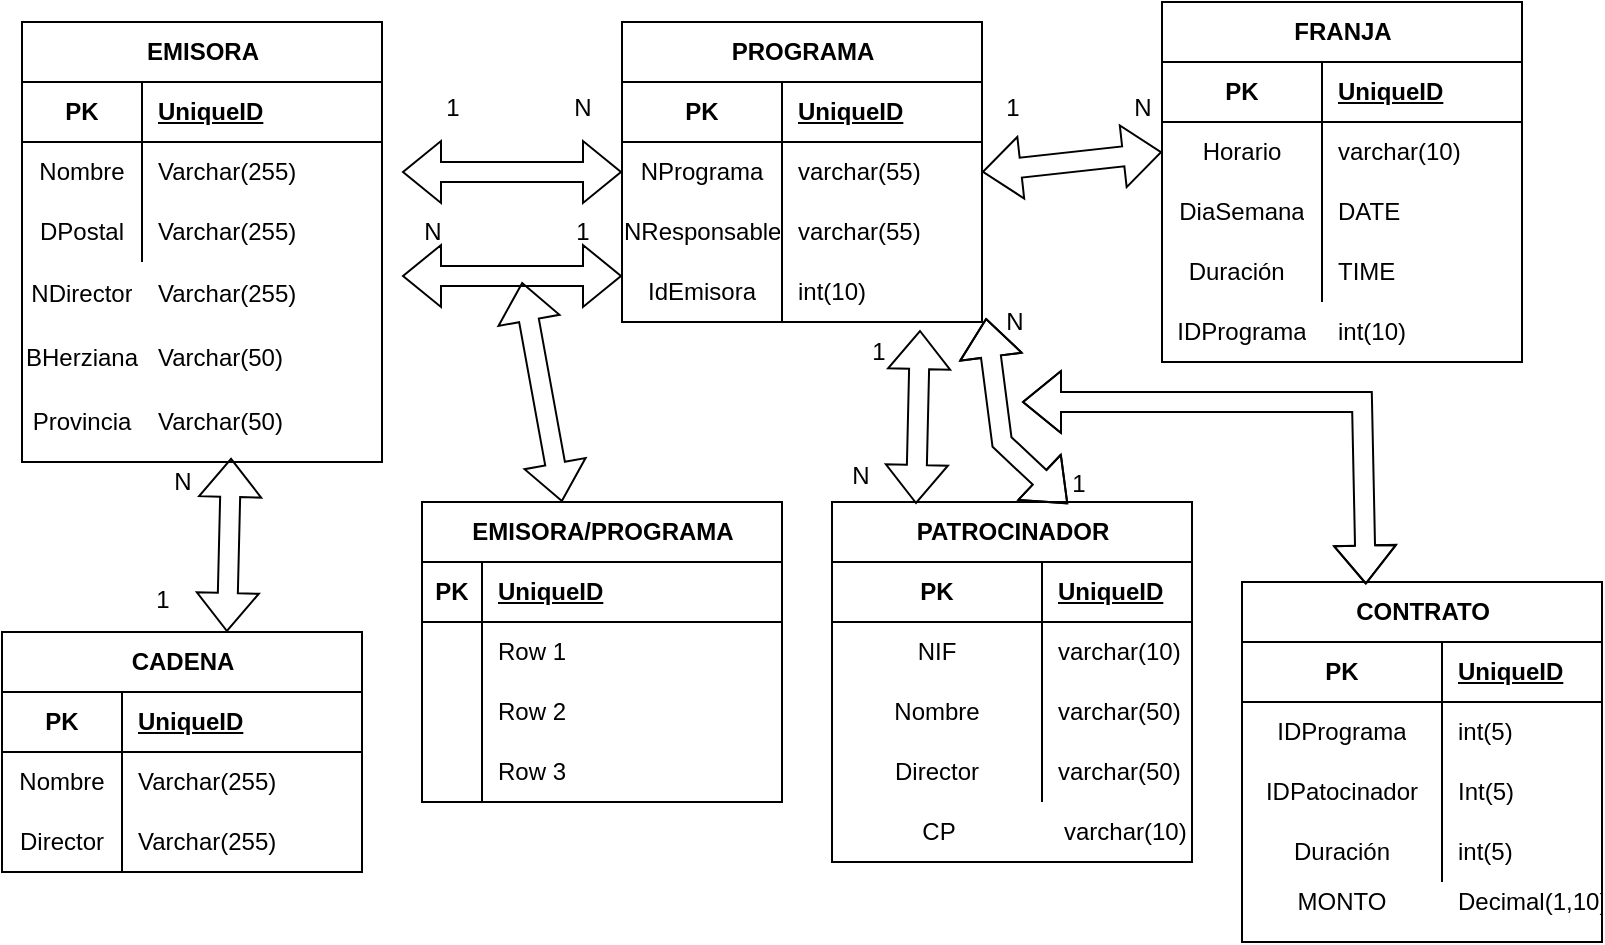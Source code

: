 <mxfile version="22.1.18" type="github">
  <diagram id="prtHgNgQTEPvFCAcTncT" name="Page-1">
    <mxGraphModel dx="1195" dy="615" grid="1" gridSize="10" guides="1" tooltips="1" connect="1" arrows="1" fold="1" page="1" pageScale="1" pageWidth="827" pageHeight="1169" math="0" shadow="0">
      <root>
        <mxCell id="0" />
        <mxCell id="1" parent="0" />
        <mxCell id="iVU7puGsLcedEW7Wg0Vy-28" value="PROGRAMA" style="shape=table;startSize=30;container=1;collapsible=1;childLayout=tableLayout;fixedRows=1;rowLines=0;fontStyle=1;align=center;resizeLast=1;html=1;" vertex="1" parent="1">
          <mxGeometry x="310" y="20" width="180" height="150" as="geometry" />
        </mxCell>
        <mxCell id="iVU7puGsLcedEW7Wg0Vy-29" value="" style="shape=tableRow;horizontal=0;startSize=0;swimlaneHead=0;swimlaneBody=0;fillColor=none;collapsible=0;dropTarget=0;points=[[0,0.5],[1,0.5]];portConstraint=eastwest;top=0;left=0;right=0;bottom=1;" vertex="1" parent="iVU7puGsLcedEW7Wg0Vy-28">
          <mxGeometry y="30" width="180" height="30" as="geometry" />
        </mxCell>
        <mxCell id="iVU7puGsLcedEW7Wg0Vy-30" value="PK" style="shape=partialRectangle;connectable=0;fillColor=none;top=0;left=0;bottom=0;right=0;fontStyle=1;overflow=hidden;whiteSpace=wrap;html=1;" vertex="1" parent="iVU7puGsLcedEW7Wg0Vy-29">
          <mxGeometry width="80" height="30" as="geometry">
            <mxRectangle width="80" height="30" as="alternateBounds" />
          </mxGeometry>
        </mxCell>
        <mxCell id="iVU7puGsLcedEW7Wg0Vy-31" value="UniqueID" style="shape=partialRectangle;connectable=0;fillColor=none;top=0;left=0;bottom=0;right=0;align=left;spacingLeft=6;fontStyle=5;overflow=hidden;whiteSpace=wrap;html=1;" vertex="1" parent="iVU7puGsLcedEW7Wg0Vy-29">
          <mxGeometry x="80" width="100" height="30" as="geometry">
            <mxRectangle width="100" height="30" as="alternateBounds" />
          </mxGeometry>
        </mxCell>
        <mxCell id="iVU7puGsLcedEW7Wg0Vy-32" value="" style="shape=tableRow;horizontal=0;startSize=0;swimlaneHead=0;swimlaneBody=0;fillColor=none;collapsible=0;dropTarget=0;points=[[0,0.5],[1,0.5]];portConstraint=eastwest;top=0;left=0;right=0;bottom=0;" vertex="1" parent="iVU7puGsLcedEW7Wg0Vy-28">
          <mxGeometry y="60" width="180" height="30" as="geometry" />
        </mxCell>
        <mxCell id="iVU7puGsLcedEW7Wg0Vy-33" value="NPrograma" style="shape=partialRectangle;connectable=0;fillColor=none;top=0;left=0;bottom=0;right=0;editable=1;overflow=hidden;whiteSpace=wrap;html=1;" vertex="1" parent="iVU7puGsLcedEW7Wg0Vy-32">
          <mxGeometry width="80" height="30" as="geometry">
            <mxRectangle width="80" height="30" as="alternateBounds" />
          </mxGeometry>
        </mxCell>
        <mxCell id="iVU7puGsLcedEW7Wg0Vy-34" value="varchar(55)" style="shape=partialRectangle;connectable=0;fillColor=none;top=0;left=0;bottom=0;right=0;align=left;spacingLeft=6;overflow=hidden;whiteSpace=wrap;html=1;" vertex="1" parent="iVU7puGsLcedEW7Wg0Vy-32">
          <mxGeometry x="80" width="100" height="30" as="geometry">
            <mxRectangle width="100" height="30" as="alternateBounds" />
          </mxGeometry>
        </mxCell>
        <mxCell id="iVU7puGsLcedEW7Wg0Vy-35" value="" style="shape=tableRow;horizontal=0;startSize=0;swimlaneHead=0;swimlaneBody=0;fillColor=none;collapsible=0;dropTarget=0;points=[[0,0.5],[1,0.5]];portConstraint=eastwest;top=0;left=0;right=0;bottom=0;" vertex="1" parent="iVU7puGsLcedEW7Wg0Vy-28">
          <mxGeometry y="90" width="180" height="30" as="geometry" />
        </mxCell>
        <mxCell id="iVU7puGsLcedEW7Wg0Vy-36" value="NResponsable" style="shape=partialRectangle;connectable=0;fillColor=none;top=0;left=0;bottom=0;right=0;editable=1;overflow=hidden;whiteSpace=wrap;html=1;" vertex="1" parent="iVU7puGsLcedEW7Wg0Vy-35">
          <mxGeometry width="80" height="30" as="geometry">
            <mxRectangle width="80" height="30" as="alternateBounds" />
          </mxGeometry>
        </mxCell>
        <mxCell id="iVU7puGsLcedEW7Wg0Vy-37" value="varchar(55)" style="shape=partialRectangle;connectable=0;fillColor=none;top=0;left=0;bottom=0;right=0;align=left;spacingLeft=6;overflow=hidden;whiteSpace=wrap;html=1;" vertex="1" parent="iVU7puGsLcedEW7Wg0Vy-35">
          <mxGeometry x="80" width="100" height="30" as="geometry">
            <mxRectangle width="100" height="30" as="alternateBounds" />
          </mxGeometry>
        </mxCell>
        <mxCell id="iVU7puGsLcedEW7Wg0Vy-38" value="" style="shape=tableRow;horizontal=0;startSize=0;swimlaneHead=0;swimlaneBody=0;fillColor=none;collapsible=0;dropTarget=0;points=[[0,0.5],[1,0.5]];portConstraint=eastwest;top=0;left=0;right=0;bottom=0;" vertex="1" parent="iVU7puGsLcedEW7Wg0Vy-28">
          <mxGeometry y="120" width="180" height="30" as="geometry" />
        </mxCell>
        <mxCell id="iVU7puGsLcedEW7Wg0Vy-39" value="IdEmisora" style="shape=partialRectangle;connectable=0;fillColor=none;top=0;left=0;bottom=0;right=0;editable=1;overflow=hidden;whiteSpace=wrap;html=1;" vertex="1" parent="iVU7puGsLcedEW7Wg0Vy-38">
          <mxGeometry width="80" height="30" as="geometry">
            <mxRectangle width="80" height="30" as="alternateBounds" />
          </mxGeometry>
        </mxCell>
        <mxCell id="iVU7puGsLcedEW7Wg0Vy-40" value="int(10)" style="shape=partialRectangle;connectable=0;fillColor=none;top=0;left=0;bottom=0;right=0;align=left;spacingLeft=6;overflow=hidden;whiteSpace=wrap;html=1;" vertex="1" parent="iVU7puGsLcedEW7Wg0Vy-38">
          <mxGeometry x="80" width="100" height="30" as="geometry">
            <mxRectangle width="100" height="30" as="alternateBounds" />
          </mxGeometry>
        </mxCell>
        <mxCell id="iVU7puGsLcedEW7Wg0Vy-41" value="FRANJA" style="shape=table;startSize=30;container=1;collapsible=1;childLayout=tableLayout;fixedRows=1;rowLines=0;fontStyle=1;align=center;resizeLast=1;html=1;" vertex="1" parent="1">
          <mxGeometry x="580" y="10" width="180" height="180" as="geometry" />
        </mxCell>
        <mxCell id="iVU7puGsLcedEW7Wg0Vy-42" value="" style="shape=tableRow;horizontal=0;startSize=0;swimlaneHead=0;swimlaneBody=0;fillColor=none;collapsible=0;dropTarget=0;points=[[0,0.5],[1,0.5]];portConstraint=eastwest;top=0;left=0;right=0;bottom=1;" vertex="1" parent="iVU7puGsLcedEW7Wg0Vy-41">
          <mxGeometry y="30" width="180" height="30" as="geometry" />
        </mxCell>
        <mxCell id="iVU7puGsLcedEW7Wg0Vy-43" value="PK" style="shape=partialRectangle;connectable=0;fillColor=none;top=0;left=0;bottom=0;right=0;fontStyle=1;overflow=hidden;whiteSpace=wrap;html=1;" vertex="1" parent="iVU7puGsLcedEW7Wg0Vy-42">
          <mxGeometry width="80" height="30" as="geometry">
            <mxRectangle width="80" height="30" as="alternateBounds" />
          </mxGeometry>
        </mxCell>
        <mxCell id="iVU7puGsLcedEW7Wg0Vy-44" value="UniqueID" style="shape=partialRectangle;connectable=0;fillColor=none;top=0;left=0;bottom=0;right=0;align=left;spacingLeft=6;fontStyle=5;overflow=hidden;whiteSpace=wrap;html=1;" vertex="1" parent="iVU7puGsLcedEW7Wg0Vy-42">
          <mxGeometry x="80" width="100" height="30" as="geometry">
            <mxRectangle width="100" height="30" as="alternateBounds" />
          </mxGeometry>
        </mxCell>
        <mxCell id="iVU7puGsLcedEW7Wg0Vy-45" value="" style="shape=tableRow;horizontal=0;startSize=0;swimlaneHead=0;swimlaneBody=0;fillColor=none;collapsible=0;dropTarget=0;points=[[0,0.5],[1,0.5]];portConstraint=eastwest;top=0;left=0;right=0;bottom=0;" vertex="1" parent="iVU7puGsLcedEW7Wg0Vy-41">
          <mxGeometry y="60" width="180" height="30" as="geometry" />
        </mxCell>
        <mxCell id="iVU7puGsLcedEW7Wg0Vy-46" value="Horario" style="shape=partialRectangle;connectable=0;fillColor=none;top=0;left=0;bottom=0;right=0;editable=1;overflow=hidden;whiteSpace=wrap;html=1;" vertex="1" parent="iVU7puGsLcedEW7Wg0Vy-45">
          <mxGeometry width="80" height="30" as="geometry">
            <mxRectangle width="80" height="30" as="alternateBounds" />
          </mxGeometry>
        </mxCell>
        <mxCell id="iVU7puGsLcedEW7Wg0Vy-47" value="varchar(10)" style="shape=partialRectangle;connectable=0;fillColor=none;top=0;left=0;bottom=0;right=0;align=left;spacingLeft=6;overflow=hidden;whiteSpace=wrap;html=1;" vertex="1" parent="iVU7puGsLcedEW7Wg0Vy-45">
          <mxGeometry x="80" width="100" height="30" as="geometry">
            <mxRectangle width="100" height="30" as="alternateBounds" />
          </mxGeometry>
        </mxCell>
        <mxCell id="iVU7puGsLcedEW7Wg0Vy-48" value="" style="shape=tableRow;horizontal=0;startSize=0;swimlaneHead=0;swimlaneBody=0;fillColor=none;collapsible=0;dropTarget=0;points=[[0,0.5],[1,0.5]];portConstraint=eastwest;top=0;left=0;right=0;bottom=0;" vertex="1" parent="iVU7puGsLcedEW7Wg0Vy-41">
          <mxGeometry y="90" width="180" height="30" as="geometry" />
        </mxCell>
        <mxCell id="iVU7puGsLcedEW7Wg0Vy-49" value="DiaSemana" style="shape=partialRectangle;connectable=0;fillColor=none;top=0;left=0;bottom=0;right=0;editable=1;overflow=hidden;whiteSpace=wrap;html=1;" vertex="1" parent="iVU7puGsLcedEW7Wg0Vy-48">
          <mxGeometry width="80" height="30" as="geometry">
            <mxRectangle width="80" height="30" as="alternateBounds" />
          </mxGeometry>
        </mxCell>
        <mxCell id="iVU7puGsLcedEW7Wg0Vy-50" value="DATE" style="shape=partialRectangle;connectable=0;fillColor=none;top=0;left=0;bottom=0;right=0;align=left;spacingLeft=6;overflow=hidden;whiteSpace=wrap;html=1;" vertex="1" parent="iVU7puGsLcedEW7Wg0Vy-48">
          <mxGeometry x="80" width="100" height="30" as="geometry">
            <mxRectangle width="100" height="30" as="alternateBounds" />
          </mxGeometry>
        </mxCell>
        <mxCell id="iVU7puGsLcedEW7Wg0Vy-51" value="" style="shape=tableRow;horizontal=0;startSize=0;swimlaneHead=0;swimlaneBody=0;fillColor=none;collapsible=0;dropTarget=0;points=[[0,0.5],[1,0.5]];portConstraint=eastwest;top=0;left=0;right=0;bottom=0;" vertex="1" parent="iVU7puGsLcedEW7Wg0Vy-41">
          <mxGeometry y="120" width="180" height="30" as="geometry" />
        </mxCell>
        <mxCell id="iVU7puGsLcedEW7Wg0Vy-52" value="Duración&lt;span style=&quot;white-space: pre;&quot;&gt;&#x9;&lt;/span&gt;" style="shape=partialRectangle;connectable=0;fillColor=none;top=0;left=0;bottom=0;right=0;editable=1;overflow=hidden;whiteSpace=wrap;html=1;" vertex="1" parent="iVU7puGsLcedEW7Wg0Vy-51">
          <mxGeometry width="80" height="30" as="geometry">
            <mxRectangle width="80" height="30" as="alternateBounds" />
          </mxGeometry>
        </mxCell>
        <mxCell id="iVU7puGsLcedEW7Wg0Vy-53" value="TIME" style="shape=partialRectangle;connectable=0;fillColor=none;top=0;left=0;bottom=0;right=0;align=left;spacingLeft=6;overflow=hidden;whiteSpace=wrap;html=1;" vertex="1" parent="iVU7puGsLcedEW7Wg0Vy-51">
          <mxGeometry x="80" width="100" height="30" as="geometry">
            <mxRectangle width="100" height="30" as="alternateBounds" />
          </mxGeometry>
        </mxCell>
        <mxCell id="iVU7puGsLcedEW7Wg0Vy-79" value="EMISORA/PROGRAMA" style="shape=table;startSize=30;container=1;collapsible=1;childLayout=tableLayout;fixedRows=1;rowLines=0;fontStyle=1;align=center;resizeLast=1;html=1;" vertex="1" parent="1">
          <mxGeometry x="210" y="260" width="180" height="150" as="geometry" />
        </mxCell>
        <mxCell id="iVU7puGsLcedEW7Wg0Vy-80" value="" style="shape=tableRow;horizontal=0;startSize=0;swimlaneHead=0;swimlaneBody=0;fillColor=none;collapsible=0;dropTarget=0;points=[[0,0.5],[1,0.5]];portConstraint=eastwest;top=0;left=0;right=0;bottom=1;" vertex="1" parent="iVU7puGsLcedEW7Wg0Vy-79">
          <mxGeometry y="30" width="180" height="30" as="geometry" />
        </mxCell>
        <mxCell id="iVU7puGsLcedEW7Wg0Vy-81" value="PK" style="shape=partialRectangle;connectable=0;fillColor=none;top=0;left=0;bottom=0;right=0;fontStyle=1;overflow=hidden;whiteSpace=wrap;html=1;" vertex="1" parent="iVU7puGsLcedEW7Wg0Vy-80">
          <mxGeometry width="30" height="30" as="geometry">
            <mxRectangle width="30" height="30" as="alternateBounds" />
          </mxGeometry>
        </mxCell>
        <mxCell id="iVU7puGsLcedEW7Wg0Vy-82" value="UniqueID" style="shape=partialRectangle;connectable=0;fillColor=none;top=0;left=0;bottom=0;right=0;align=left;spacingLeft=6;fontStyle=5;overflow=hidden;whiteSpace=wrap;html=1;" vertex="1" parent="iVU7puGsLcedEW7Wg0Vy-80">
          <mxGeometry x="30" width="150" height="30" as="geometry">
            <mxRectangle width="150" height="30" as="alternateBounds" />
          </mxGeometry>
        </mxCell>
        <mxCell id="iVU7puGsLcedEW7Wg0Vy-83" value="" style="shape=tableRow;horizontal=0;startSize=0;swimlaneHead=0;swimlaneBody=0;fillColor=none;collapsible=0;dropTarget=0;points=[[0,0.5],[1,0.5]];portConstraint=eastwest;top=0;left=0;right=0;bottom=0;" vertex="1" parent="iVU7puGsLcedEW7Wg0Vy-79">
          <mxGeometry y="60" width="180" height="30" as="geometry" />
        </mxCell>
        <mxCell id="iVU7puGsLcedEW7Wg0Vy-84" value="" style="shape=partialRectangle;connectable=0;fillColor=none;top=0;left=0;bottom=0;right=0;editable=1;overflow=hidden;whiteSpace=wrap;html=1;" vertex="1" parent="iVU7puGsLcedEW7Wg0Vy-83">
          <mxGeometry width="30" height="30" as="geometry">
            <mxRectangle width="30" height="30" as="alternateBounds" />
          </mxGeometry>
        </mxCell>
        <mxCell id="iVU7puGsLcedEW7Wg0Vy-85" value="Row 1" style="shape=partialRectangle;connectable=0;fillColor=none;top=0;left=0;bottom=0;right=0;align=left;spacingLeft=6;overflow=hidden;whiteSpace=wrap;html=1;" vertex="1" parent="iVU7puGsLcedEW7Wg0Vy-83">
          <mxGeometry x="30" width="150" height="30" as="geometry">
            <mxRectangle width="150" height="30" as="alternateBounds" />
          </mxGeometry>
        </mxCell>
        <mxCell id="iVU7puGsLcedEW7Wg0Vy-86" value="" style="shape=tableRow;horizontal=0;startSize=0;swimlaneHead=0;swimlaneBody=0;fillColor=none;collapsible=0;dropTarget=0;points=[[0,0.5],[1,0.5]];portConstraint=eastwest;top=0;left=0;right=0;bottom=0;" vertex="1" parent="iVU7puGsLcedEW7Wg0Vy-79">
          <mxGeometry y="90" width="180" height="30" as="geometry" />
        </mxCell>
        <mxCell id="iVU7puGsLcedEW7Wg0Vy-87" value="" style="shape=partialRectangle;connectable=0;fillColor=none;top=0;left=0;bottom=0;right=0;editable=1;overflow=hidden;whiteSpace=wrap;html=1;" vertex="1" parent="iVU7puGsLcedEW7Wg0Vy-86">
          <mxGeometry width="30" height="30" as="geometry">
            <mxRectangle width="30" height="30" as="alternateBounds" />
          </mxGeometry>
        </mxCell>
        <mxCell id="iVU7puGsLcedEW7Wg0Vy-88" value="Row 2" style="shape=partialRectangle;connectable=0;fillColor=none;top=0;left=0;bottom=0;right=0;align=left;spacingLeft=6;overflow=hidden;whiteSpace=wrap;html=1;" vertex="1" parent="iVU7puGsLcedEW7Wg0Vy-86">
          <mxGeometry x="30" width="150" height="30" as="geometry">
            <mxRectangle width="150" height="30" as="alternateBounds" />
          </mxGeometry>
        </mxCell>
        <mxCell id="iVU7puGsLcedEW7Wg0Vy-89" value="" style="shape=tableRow;horizontal=0;startSize=0;swimlaneHead=0;swimlaneBody=0;fillColor=none;collapsible=0;dropTarget=0;points=[[0,0.5],[1,0.5]];portConstraint=eastwest;top=0;left=0;right=0;bottom=0;" vertex="1" parent="iVU7puGsLcedEW7Wg0Vy-79">
          <mxGeometry y="120" width="180" height="30" as="geometry" />
        </mxCell>
        <mxCell id="iVU7puGsLcedEW7Wg0Vy-90" value="" style="shape=partialRectangle;connectable=0;fillColor=none;top=0;left=0;bottom=0;right=0;editable=1;overflow=hidden;whiteSpace=wrap;html=1;" vertex="1" parent="iVU7puGsLcedEW7Wg0Vy-89">
          <mxGeometry width="30" height="30" as="geometry">
            <mxRectangle width="30" height="30" as="alternateBounds" />
          </mxGeometry>
        </mxCell>
        <mxCell id="iVU7puGsLcedEW7Wg0Vy-91" value="Row 3" style="shape=partialRectangle;connectable=0;fillColor=none;top=0;left=0;bottom=0;right=0;align=left;spacingLeft=6;overflow=hidden;whiteSpace=wrap;html=1;" vertex="1" parent="iVU7puGsLcedEW7Wg0Vy-89">
          <mxGeometry x="30" width="150" height="30" as="geometry">
            <mxRectangle width="150" height="30" as="alternateBounds" />
          </mxGeometry>
        </mxCell>
        <mxCell id="iVU7puGsLcedEW7Wg0Vy-92" value="" style="shape=flexArrow;endArrow=classic;startArrow=classic;html=1;rounded=0;exitX=0.65;exitY=0.007;exitDx=0;exitDy=0;exitPerimeter=0;entryX=0.606;entryY=1.133;entryDx=0;entryDy=0;entryPerimeter=0;" edge="1" parent="1">
          <mxGeometry width="100" height="100" relative="1" as="geometry">
            <mxPoint x="112.46" y="325.0" as="sourcePoint" />
            <mxPoint x="114.54" y="237.94" as="targetPoint" />
          </mxGeometry>
        </mxCell>
        <mxCell id="iVU7puGsLcedEW7Wg0Vy-93" value="N" style="text;html=1;align=center;verticalAlign=middle;resizable=0;points=[];autosize=1;strokeColor=none;fillColor=none;" vertex="1" parent="1">
          <mxGeometry x="75" y="235" width="30" height="30" as="geometry" />
        </mxCell>
        <mxCell id="iVU7puGsLcedEW7Wg0Vy-94" value="1" style="text;html=1;align=center;verticalAlign=middle;resizable=0;points=[];autosize=1;strokeColor=none;fillColor=none;" vertex="1" parent="1">
          <mxGeometry x="65.46" y="293.95" width="30" height="30" as="geometry" />
        </mxCell>
        <mxCell id="iVU7puGsLcedEW7Wg0Vy-95" value="" style="shape=flexArrow;endArrow=classic;startArrow=classic;html=1;rounded=0;exitX=1;exitY=0.5;exitDx=0;exitDy=0;entryX=0;entryY=0.5;entryDx=0;entryDy=0;" edge="1" parent="1" target="iVU7puGsLcedEW7Wg0Vy-32">
          <mxGeometry width="100" height="100" relative="1" as="geometry">
            <mxPoint x="200" y="95" as="sourcePoint" />
            <mxPoint x="460" y="80" as="targetPoint" />
          </mxGeometry>
        </mxCell>
        <mxCell id="iVU7puGsLcedEW7Wg0Vy-96" value="1" style="text;html=1;align=center;verticalAlign=middle;resizable=0;points=[];autosize=1;strokeColor=none;fillColor=none;" vertex="1" parent="1">
          <mxGeometry x="210" y="48" width="30" height="30" as="geometry" />
        </mxCell>
        <mxCell id="iVU7puGsLcedEW7Wg0Vy-97" value="N" style="text;html=1;align=center;verticalAlign=middle;resizable=0;points=[];autosize=1;strokeColor=none;fillColor=none;" vertex="1" parent="1">
          <mxGeometry x="275" y="48" width="30" height="30" as="geometry" />
        </mxCell>
        <mxCell id="iVU7puGsLcedEW7Wg0Vy-98" value="" style="shape=flexArrow;endArrow=classic;startArrow=classic;html=1;rounded=0;exitX=1;exitY=0.5;exitDx=0;exitDy=0;entryX=0;entryY=0.5;entryDx=0;entryDy=0;" edge="1" parent="1" source="iVU7puGsLcedEW7Wg0Vy-32" target="iVU7puGsLcedEW7Wg0Vy-45">
          <mxGeometry width="100" height="100" relative="1" as="geometry">
            <mxPoint x="480" y="95" as="sourcePoint" />
            <mxPoint x="590" y="95" as="targetPoint" />
          </mxGeometry>
        </mxCell>
        <mxCell id="iVU7puGsLcedEW7Wg0Vy-99" value="1" style="text;html=1;align=center;verticalAlign=middle;resizable=0;points=[];autosize=1;strokeColor=none;fillColor=none;" vertex="1" parent="1">
          <mxGeometry x="490" y="48" width="30" height="30" as="geometry" />
        </mxCell>
        <mxCell id="iVU7puGsLcedEW7Wg0Vy-100" value="N" style="text;html=1;align=center;verticalAlign=middle;resizable=0;points=[];autosize=1;strokeColor=none;fillColor=none;" vertex="1" parent="1">
          <mxGeometry x="555" y="48" width="30" height="30" as="geometry" />
        </mxCell>
        <mxCell id="iVU7puGsLcedEW7Wg0Vy-101" value="" style="shape=flexArrow;endArrow=classic;startArrow=classic;html=1;rounded=0;exitX=1;exitY=0.5;exitDx=0;exitDy=0;entryX=0;entryY=0.5;entryDx=0;entryDy=0;" edge="1" parent="1">
          <mxGeometry width="100" height="100" relative="1" as="geometry">
            <mxPoint x="200" y="147" as="sourcePoint" />
            <mxPoint x="310" y="147" as="targetPoint" />
          </mxGeometry>
        </mxCell>
        <mxCell id="iVU7puGsLcedEW7Wg0Vy-102" value="1" style="text;html=1;align=center;verticalAlign=middle;resizable=0;points=[];autosize=1;strokeColor=none;fillColor=none;" vertex="1" parent="1">
          <mxGeometry x="275" y="110" width="30" height="30" as="geometry" />
        </mxCell>
        <mxCell id="iVU7puGsLcedEW7Wg0Vy-103" value="N" style="text;html=1;align=center;verticalAlign=middle;resizable=0;points=[];autosize=1;strokeColor=none;fillColor=none;" vertex="1" parent="1">
          <mxGeometry x="200" y="110" width="30" height="30" as="geometry" />
        </mxCell>
        <mxCell id="iVU7puGsLcedEW7Wg0Vy-106" value="" style="shape=flexArrow;endArrow=classic;startArrow=classic;html=1;rounded=0;exitX=0.389;exitY=0;exitDx=0;exitDy=0;exitPerimeter=0;" edge="1" parent="1" source="iVU7puGsLcedEW7Wg0Vy-79">
          <mxGeometry width="100" height="100" relative="1" as="geometry">
            <mxPoint x="360" y="180" as="sourcePoint" />
            <mxPoint x="260" y="150" as="targetPoint" />
          </mxGeometry>
        </mxCell>
        <mxCell id="iVU7puGsLcedEW7Wg0Vy-107" value="PATROCINADOR" style="shape=table;startSize=30;container=1;collapsible=1;childLayout=tableLayout;fixedRows=1;rowLines=0;fontStyle=1;align=center;resizeLast=1;html=1;" vertex="1" parent="1">
          <mxGeometry x="415" y="260" width="180" height="180" as="geometry" />
        </mxCell>
        <mxCell id="iVU7puGsLcedEW7Wg0Vy-108" value="" style="shape=tableRow;horizontal=0;startSize=0;swimlaneHead=0;swimlaneBody=0;fillColor=none;collapsible=0;dropTarget=0;points=[[0,0.5],[1,0.5]];portConstraint=eastwest;top=0;left=0;right=0;bottom=1;" vertex="1" parent="iVU7puGsLcedEW7Wg0Vy-107">
          <mxGeometry y="30" width="180" height="30" as="geometry" />
        </mxCell>
        <mxCell id="iVU7puGsLcedEW7Wg0Vy-109" value="PK" style="shape=partialRectangle;connectable=0;fillColor=none;top=0;left=0;bottom=0;right=0;fontStyle=1;overflow=hidden;whiteSpace=wrap;html=1;" vertex="1" parent="iVU7puGsLcedEW7Wg0Vy-108">
          <mxGeometry width="105" height="30" as="geometry">
            <mxRectangle width="105" height="30" as="alternateBounds" />
          </mxGeometry>
        </mxCell>
        <mxCell id="iVU7puGsLcedEW7Wg0Vy-110" value="UniqueID" style="shape=partialRectangle;connectable=0;fillColor=none;top=0;left=0;bottom=0;right=0;align=left;spacingLeft=6;fontStyle=5;overflow=hidden;whiteSpace=wrap;html=1;" vertex="1" parent="iVU7puGsLcedEW7Wg0Vy-108">
          <mxGeometry x="105" width="75" height="30" as="geometry">
            <mxRectangle width="75" height="30" as="alternateBounds" />
          </mxGeometry>
        </mxCell>
        <mxCell id="iVU7puGsLcedEW7Wg0Vy-111" value="" style="shape=tableRow;horizontal=0;startSize=0;swimlaneHead=0;swimlaneBody=0;fillColor=none;collapsible=0;dropTarget=0;points=[[0,0.5],[1,0.5]];portConstraint=eastwest;top=0;left=0;right=0;bottom=0;" vertex="1" parent="iVU7puGsLcedEW7Wg0Vy-107">
          <mxGeometry y="60" width="180" height="30" as="geometry" />
        </mxCell>
        <mxCell id="iVU7puGsLcedEW7Wg0Vy-112" value="NIF" style="shape=partialRectangle;connectable=0;fillColor=none;top=0;left=0;bottom=0;right=0;editable=1;overflow=hidden;whiteSpace=wrap;html=1;" vertex="1" parent="iVU7puGsLcedEW7Wg0Vy-111">
          <mxGeometry width="105" height="30" as="geometry">
            <mxRectangle width="105" height="30" as="alternateBounds" />
          </mxGeometry>
        </mxCell>
        <mxCell id="iVU7puGsLcedEW7Wg0Vy-113" value="varchar(10)" style="shape=partialRectangle;connectable=0;fillColor=none;top=0;left=0;bottom=0;right=0;align=left;spacingLeft=6;overflow=hidden;whiteSpace=wrap;html=1;" vertex="1" parent="iVU7puGsLcedEW7Wg0Vy-111">
          <mxGeometry x="105" width="75" height="30" as="geometry">
            <mxRectangle width="75" height="30" as="alternateBounds" />
          </mxGeometry>
        </mxCell>
        <mxCell id="iVU7puGsLcedEW7Wg0Vy-114" value="" style="shape=tableRow;horizontal=0;startSize=0;swimlaneHead=0;swimlaneBody=0;fillColor=none;collapsible=0;dropTarget=0;points=[[0,0.5],[1,0.5]];portConstraint=eastwest;top=0;left=0;right=0;bottom=0;" vertex="1" parent="iVU7puGsLcedEW7Wg0Vy-107">
          <mxGeometry y="90" width="180" height="30" as="geometry" />
        </mxCell>
        <mxCell id="iVU7puGsLcedEW7Wg0Vy-115" value="Nombre" style="shape=partialRectangle;connectable=0;fillColor=none;top=0;left=0;bottom=0;right=0;editable=1;overflow=hidden;whiteSpace=wrap;html=1;" vertex="1" parent="iVU7puGsLcedEW7Wg0Vy-114">
          <mxGeometry width="105" height="30" as="geometry">
            <mxRectangle width="105" height="30" as="alternateBounds" />
          </mxGeometry>
        </mxCell>
        <mxCell id="iVU7puGsLcedEW7Wg0Vy-116" value="varchar(50)" style="shape=partialRectangle;connectable=0;fillColor=none;top=0;left=0;bottom=0;right=0;align=left;spacingLeft=6;overflow=hidden;whiteSpace=wrap;html=1;" vertex="1" parent="iVU7puGsLcedEW7Wg0Vy-114">
          <mxGeometry x="105" width="75" height="30" as="geometry">
            <mxRectangle width="75" height="30" as="alternateBounds" />
          </mxGeometry>
        </mxCell>
        <mxCell id="iVU7puGsLcedEW7Wg0Vy-117" value="" style="shape=tableRow;horizontal=0;startSize=0;swimlaneHead=0;swimlaneBody=0;fillColor=none;collapsible=0;dropTarget=0;points=[[0,0.5],[1,0.5]];portConstraint=eastwest;top=0;left=0;right=0;bottom=0;" vertex="1" parent="iVU7puGsLcedEW7Wg0Vy-107">
          <mxGeometry y="120" width="180" height="30" as="geometry" />
        </mxCell>
        <mxCell id="iVU7puGsLcedEW7Wg0Vy-118" value="Director" style="shape=partialRectangle;connectable=0;fillColor=none;top=0;left=0;bottom=0;right=0;editable=1;overflow=hidden;whiteSpace=wrap;html=1;" vertex="1" parent="iVU7puGsLcedEW7Wg0Vy-117">
          <mxGeometry width="105" height="30" as="geometry">
            <mxRectangle width="105" height="30" as="alternateBounds" />
          </mxGeometry>
        </mxCell>
        <mxCell id="iVU7puGsLcedEW7Wg0Vy-119" value="varchar(50)" style="shape=partialRectangle;connectable=0;fillColor=none;top=0;left=0;bottom=0;right=0;align=left;spacingLeft=6;overflow=hidden;whiteSpace=wrap;html=1;" vertex="1" parent="iVU7puGsLcedEW7Wg0Vy-117">
          <mxGeometry x="105" width="75" height="30" as="geometry">
            <mxRectangle width="75" height="30" as="alternateBounds" />
          </mxGeometry>
        </mxCell>
        <mxCell id="iVU7puGsLcedEW7Wg0Vy-120" value="N" style="text;html=1;align=center;verticalAlign=middle;resizable=0;points=[];autosize=1;strokeColor=none;fillColor=none;" vertex="1" parent="1">
          <mxGeometry x="414" y="232" width="30" height="30" as="geometry" />
        </mxCell>
        <mxCell id="iVU7puGsLcedEW7Wg0Vy-121" value="1" style="text;html=1;align=center;verticalAlign=middle;resizable=0;points=[];autosize=1;strokeColor=none;fillColor=none;" vertex="1" parent="1">
          <mxGeometry x="423" y="170" width="30" height="30" as="geometry" />
        </mxCell>
        <mxCell id="iVU7puGsLcedEW7Wg0Vy-122" value="" style="shape=flexArrow;endArrow=classic;startArrow=classic;html=1;rounded=0;exitX=0.65;exitY=0.007;exitDx=0;exitDy=0;exitPerimeter=0;entryX=0.606;entryY=1.133;entryDx=0;entryDy=0;entryPerimeter=0;" edge="1" parent="1">
          <mxGeometry width="100" height="100" relative="1" as="geometry">
            <mxPoint x="457" y="261" as="sourcePoint" />
            <mxPoint x="459" y="174" as="targetPoint" />
          </mxGeometry>
        </mxCell>
        <mxCell id="iVU7puGsLcedEW7Wg0Vy-123" value="CONTRATO" style="shape=table;startSize=30;container=1;collapsible=1;childLayout=tableLayout;fixedRows=1;rowLines=0;fontStyle=1;align=center;resizeLast=1;html=1;" vertex="1" parent="1">
          <mxGeometry x="620" y="300" width="180" height="180" as="geometry" />
        </mxCell>
        <mxCell id="iVU7puGsLcedEW7Wg0Vy-124" value="" style="shape=tableRow;horizontal=0;startSize=0;swimlaneHead=0;swimlaneBody=0;fillColor=none;collapsible=0;dropTarget=0;points=[[0,0.5],[1,0.5]];portConstraint=eastwest;top=0;left=0;right=0;bottom=1;" vertex="1" parent="iVU7puGsLcedEW7Wg0Vy-123">
          <mxGeometry y="30" width="180" height="30" as="geometry" />
        </mxCell>
        <mxCell id="iVU7puGsLcedEW7Wg0Vy-125" value="PK" style="shape=partialRectangle;connectable=0;fillColor=none;top=0;left=0;bottom=0;right=0;fontStyle=1;overflow=hidden;whiteSpace=wrap;html=1;" vertex="1" parent="iVU7puGsLcedEW7Wg0Vy-124">
          <mxGeometry width="100" height="30" as="geometry">
            <mxRectangle width="100" height="30" as="alternateBounds" />
          </mxGeometry>
        </mxCell>
        <mxCell id="iVU7puGsLcedEW7Wg0Vy-126" value="UniqueID" style="shape=partialRectangle;connectable=0;fillColor=none;top=0;left=0;bottom=0;right=0;align=left;spacingLeft=6;fontStyle=5;overflow=hidden;whiteSpace=wrap;html=1;" vertex="1" parent="iVU7puGsLcedEW7Wg0Vy-124">
          <mxGeometry x="100" width="80" height="30" as="geometry">
            <mxRectangle width="80" height="30" as="alternateBounds" />
          </mxGeometry>
        </mxCell>
        <mxCell id="iVU7puGsLcedEW7Wg0Vy-127" value="" style="shape=tableRow;horizontal=0;startSize=0;swimlaneHead=0;swimlaneBody=0;fillColor=none;collapsible=0;dropTarget=0;points=[[0,0.5],[1,0.5]];portConstraint=eastwest;top=0;left=0;right=0;bottom=0;" vertex="1" parent="iVU7puGsLcedEW7Wg0Vy-123">
          <mxGeometry y="60" width="180" height="30" as="geometry" />
        </mxCell>
        <mxCell id="iVU7puGsLcedEW7Wg0Vy-128" value="IDPrograma" style="shape=partialRectangle;connectable=0;fillColor=none;top=0;left=0;bottom=0;right=0;editable=1;overflow=hidden;whiteSpace=wrap;html=1;" vertex="1" parent="iVU7puGsLcedEW7Wg0Vy-127">
          <mxGeometry width="100" height="30" as="geometry">
            <mxRectangle width="100" height="30" as="alternateBounds" />
          </mxGeometry>
        </mxCell>
        <mxCell id="iVU7puGsLcedEW7Wg0Vy-129" value="int(5)" style="shape=partialRectangle;connectable=0;fillColor=none;top=0;left=0;bottom=0;right=0;align=left;spacingLeft=6;overflow=hidden;whiteSpace=wrap;html=1;" vertex="1" parent="iVU7puGsLcedEW7Wg0Vy-127">
          <mxGeometry x="100" width="80" height="30" as="geometry">
            <mxRectangle width="80" height="30" as="alternateBounds" />
          </mxGeometry>
        </mxCell>
        <mxCell id="iVU7puGsLcedEW7Wg0Vy-130" value="" style="shape=tableRow;horizontal=0;startSize=0;swimlaneHead=0;swimlaneBody=0;fillColor=none;collapsible=0;dropTarget=0;points=[[0,0.5],[1,0.5]];portConstraint=eastwest;top=0;left=0;right=0;bottom=0;" vertex="1" parent="iVU7puGsLcedEW7Wg0Vy-123">
          <mxGeometry y="90" width="180" height="30" as="geometry" />
        </mxCell>
        <mxCell id="iVU7puGsLcedEW7Wg0Vy-131" value="IDPatocinador" style="shape=partialRectangle;connectable=0;fillColor=none;top=0;left=0;bottom=0;right=0;editable=1;overflow=hidden;whiteSpace=wrap;html=1;" vertex="1" parent="iVU7puGsLcedEW7Wg0Vy-130">
          <mxGeometry width="100" height="30" as="geometry">
            <mxRectangle width="100" height="30" as="alternateBounds" />
          </mxGeometry>
        </mxCell>
        <mxCell id="iVU7puGsLcedEW7Wg0Vy-132" value="Int(5)" style="shape=partialRectangle;connectable=0;fillColor=none;top=0;left=0;bottom=0;right=0;align=left;spacingLeft=6;overflow=hidden;whiteSpace=wrap;html=1;" vertex="1" parent="iVU7puGsLcedEW7Wg0Vy-130">
          <mxGeometry x="100" width="80" height="30" as="geometry">
            <mxRectangle width="80" height="30" as="alternateBounds" />
          </mxGeometry>
        </mxCell>
        <mxCell id="iVU7puGsLcedEW7Wg0Vy-133" value="" style="shape=tableRow;horizontal=0;startSize=0;swimlaneHead=0;swimlaneBody=0;fillColor=none;collapsible=0;dropTarget=0;points=[[0,0.5],[1,0.5]];portConstraint=eastwest;top=0;left=0;right=0;bottom=0;" vertex="1" parent="iVU7puGsLcedEW7Wg0Vy-123">
          <mxGeometry y="120" width="180" height="30" as="geometry" />
        </mxCell>
        <mxCell id="iVU7puGsLcedEW7Wg0Vy-134" value="Duración" style="shape=partialRectangle;connectable=0;fillColor=none;top=0;left=0;bottom=0;right=0;editable=1;overflow=hidden;whiteSpace=wrap;html=1;" vertex="1" parent="iVU7puGsLcedEW7Wg0Vy-133">
          <mxGeometry width="100" height="30" as="geometry">
            <mxRectangle width="100" height="30" as="alternateBounds" />
          </mxGeometry>
        </mxCell>
        <mxCell id="iVU7puGsLcedEW7Wg0Vy-135" value="int(5)" style="shape=partialRectangle;connectable=0;fillColor=none;top=0;left=0;bottom=0;right=0;align=left;spacingLeft=6;overflow=hidden;whiteSpace=wrap;html=1;" vertex="1" parent="iVU7puGsLcedEW7Wg0Vy-133">
          <mxGeometry x="100" width="80" height="30" as="geometry">
            <mxRectangle width="80" height="30" as="alternateBounds" />
          </mxGeometry>
        </mxCell>
        <mxCell id="iVU7puGsLcedEW7Wg0Vy-136" value="N" style="text;html=1;align=center;verticalAlign=middle;resizable=0;points=[];autosize=1;strokeColor=none;fillColor=none;" vertex="1" parent="1">
          <mxGeometry x="491" y="155" width="30" height="30" as="geometry" />
        </mxCell>
        <mxCell id="iVU7puGsLcedEW7Wg0Vy-137" value="1" style="text;html=1;align=center;verticalAlign=middle;resizable=0;points=[];autosize=1;strokeColor=none;fillColor=none;" vertex="1" parent="1">
          <mxGeometry x="523" y="236" width="30" height="30" as="geometry" />
        </mxCell>
        <mxCell id="iVU7puGsLcedEW7Wg0Vy-138" value="" style="shape=flexArrow;endArrow=classic;startArrow=classic;html=1;rounded=0;exitX=0.65;exitY=0.007;exitDx=0;exitDy=0;exitPerimeter=0;entryX=1.011;entryY=0.933;entryDx=0;entryDy=0;entryPerimeter=0;" edge="1" parent="1" target="iVU7puGsLcedEW7Wg0Vy-38">
          <mxGeometry width="100" height="100" relative="1" as="geometry">
            <mxPoint x="533" y="261" as="sourcePoint" />
            <mxPoint x="535" y="174" as="targetPoint" />
            <Array as="points">
              <mxPoint x="500" y="230" />
            </Array>
          </mxGeometry>
        </mxCell>
        <mxCell id="iVU7puGsLcedEW7Wg0Vy-139" value="" style="shape=flexArrow;endArrow=classic;startArrow=classic;html=1;rounded=0;exitX=0.344;exitY=0.007;exitDx=0;exitDy=0;exitPerimeter=0;" edge="1" parent="1" source="iVU7puGsLcedEW7Wg0Vy-123">
          <mxGeometry width="100" height="100" relative="1" as="geometry">
            <mxPoint x="360" y="180" as="sourcePoint" />
            <mxPoint x="510" y="210" as="targetPoint" />
            <Array as="points">
              <mxPoint x="680" y="210" />
              <mxPoint x="630" y="210" />
            </Array>
          </mxGeometry>
        </mxCell>
        <mxCell id="iVU7puGsLcedEW7Wg0Vy-141" value="CADENA" style="shape=table;startSize=30;container=1;collapsible=1;childLayout=tableLayout;fixedRows=1;rowLines=0;fontStyle=1;align=center;resizeLast=1;html=1;" vertex="1" parent="1">
          <mxGeometry y="325" width="180" height="120" as="geometry" />
        </mxCell>
        <mxCell id="iVU7puGsLcedEW7Wg0Vy-142" value="" style="shape=tableRow;horizontal=0;startSize=0;swimlaneHead=0;swimlaneBody=0;fillColor=none;collapsible=0;dropTarget=0;points=[[0,0.5],[1,0.5]];portConstraint=eastwest;top=0;left=0;right=0;bottom=1;" vertex="1" parent="iVU7puGsLcedEW7Wg0Vy-141">
          <mxGeometry y="30" width="180" height="30" as="geometry" />
        </mxCell>
        <mxCell id="iVU7puGsLcedEW7Wg0Vy-143" value="PK" style="shape=partialRectangle;connectable=0;fillColor=none;top=0;left=0;bottom=0;right=0;fontStyle=1;overflow=hidden;whiteSpace=wrap;html=1;" vertex="1" parent="iVU7puGsLcedEW7Wg0Vy-142">
          <mxGeometry width="60" height="30" as="geometry">
            <mxRectangle width="60" height="30" as="alternateBounds" />
          </mxGeometry>
        </mxCell>
        <mxCell id="iVU7puGsLcedEW7Wg0Vy-144" value="UniqueID" style="shape=partialRectangle;connectable=0;fillColor=none;top=0;left=0;bottom=0;right=0;align=left;spacingLeft=6;fontStyle=5;overflow=hidden;whiteSpace=wrap;html=1;" vertex="1" parent="iVU7puGsLcedEW7Wg0Vy-142">
          <mxGeometry x="60" width="120" height="30" as="geometry">
            <mxRectangle width="120" height="30" as="alternateBounds" />
          </mxGeometry>
        </mxCell>
        <mxCell id="iVU7puGsLcedEW7Wg0Vy-145" value="" style="shape=tableRow;horizontal=0;startSize=0;swimlaneHead=0;swimlaneBody=0;fillColor=none;collapsible=0;dropTarget=0;points=[[0,0.5],[1,0.5]];portConstraint=eastwest;top=0;left=0;right=0;bottom=0;" vertex="1" parent="iVU7puGsLcedEW7Wg0Vy-141">
          <mxGeometry y="60" width="180" height="30" as="geometry" />
        </mxCell>
        <mxCell id="iVU7puGsLcedEW7Wg0Vy-146" value="Nombre" style="shape=partialRectangle;connectable=0;fillColor=none;top=0;left=0;bottom=0;right=0;editable=1;overflow=hidden;whiteSpace=wrap;html=1;" vertex="1" parent="iVU7puGsLcedEW7Wg0Vy-145">
          <mxGeometry width="60" height="30" as="geometry">
            <mxRectangle width="60" height="30" as="alternateBounds" />
          </mxGeometry>
        </mxCell>
        <mxCell id="iVU7puGsLcedEW7Wg0Vy-147" value="Varchar(255)" style="shape=partialRectangle;connectable=0;fillColor=none;top=0;left=0;bottom=0;right=0;align=left;spacingLeft=6;overflow=hidden;whiteSpace=wrap;html=1;" vertex="1" parent="iVU7puGsLcedEW7Wg0Vy-145">
          <mxGeometry x="60" width="120" height="30" as="geometry">
            <mxRectangle width="120" height="30" as="alternateBounds" />
          </mxGeometry>
        </mxCell>
        <mxCell id="iVU7puGsLcedEW7Wg0Vy-148" value="" style="shape=tableRow;horizontal=0;startSize=0;swimlaneHead=0;swimlaneBody=0;fillColor=none;collapsible=0;dropTarget=0;points=[[0,0.5],[1,0.5]];portConstraint=eastwest;top=0;left=0;right=0;bottom=0;" vertex="1" parent="iVU7puGsLcedEW7Wg0Vy-141">
          <mxGeometry y="90" width="180" height="30" as="geometry" />
        </mxCell>
        <mxCell id="iVU7puGsLcedEW7Wg0Vy-149" value="Director" style="shape=partialRectangle;connectable=0;fillColor=none;top=0;left=0;bottom=0;right=0;editable=1;overflow=hidden;whiteSpace=wrap;html=1;" vertex="1" parent="iVU7puGsLcedEW7Wg0Vy-148">
          <mxGeometry width="60" height="30" as="geometry">
            <mxRectangle width="60" height="30" as="alternateBounds" />
          </mxGeometry>
        </mxCell>
        <mxCell id="iVU7puGsLcedEW7Wg0Vy-150" value="Varchar(255)" style="shape=partialRectangle;connectable=0;fillColor=none;top=0;left=0;bottom=0;right=0;align=left;spacingLeft=6;overflow=hidden;whiteSpace=wrap;html=1;" vertex="1" parent="iVU7puGsLcedEW7Wg0Vy-148">
          <mxGeometry x="60" width="120" height="30" as="geometry">
            <mxRectangle width="120" height="30" as="alternateBounds" />
          </mxGeometry>
        </mxCell>
        <mxCell id="iVU7puGsLcedEW7Wg0Vy-172" value="EMISORA" style="shape=table;startSize=30;container=1;collapsible=1;childLayout=tableLayout;fixedRows=1;rowLines=0;fontStyle=1;align=center;resizeLast=1;html=1;" vertex="1" parent="1">
          <mxGeometry x="10" y="20" width="180" height="220" as="geometry" />
        </mxCell>
        <mxCell id="iVU7puGsLcedEW7Wg0Vy-173" value="" style="shape=tableRow;horizontal=0;startSize=0;swimlaneHead=0;swimlaneBody=0;fillColor=none;collapsible=0;dropTarget=0;points=[[0,0.5],[1,0.5]];portConstraint=eastwest;top=0;left=0;right=0;bottom=1;" vertex="1" parent="iVU7puGsLcedEW7Wg0Vy-172">
          <mxGeometry y="30" width="180" height="30" as="geometry" />
        </mxCell>
        <mxCell id="iVU7puGsLcedEW7Wg0Vy-174" value="PK" style="shape=partialRectangle;connectable=0;fillColor=none;top=0;left=0;bottom=0;right=0;fontStyle=1;overflow=hidden;whiteSpace=wrap;html=1;" vertex="1" parent="iVU7puGsLcedEW7Wg0Vy-173">
          <mxGeometry width="60" height="30" as="geometry">
            <mxRectangle width="60" height="30" as="alternateBounds" />
          </mxGeometry>
        </mxCell>
        <mxCell id="iVU7puGsLcedEW7Wg0Vy-175" value="UniqueID" style="shape=partialRectangle;connectable=0;fillColor=none;top=0;left=0;bottom=0;right=0;align=left;spacingLeft=6;fontStyle=5;overflow=hidden;whiteSpace=wrap;html=1;" vertex="1" parent="iVU7puGsLcedEW7Wg0Vy-173">
          <mxGeometry x="60" width="120" height="30" as="geometry">
            <mxRectangle width="120" height="30" as="alternateBounds" />
          </mxGeometry>
        </mxCell>
        <mxCell id="iVU7puGsLcedEW7Wg0Vy-176" value="" style="shape=tableRow;horizontal=0;startSize=0;swimlaneHead=0;swimlaneBody=0;fillColor=none;collapsible=0;dropTarget=0;points=[[0,0.5],[1,0.5]];portConstraint=eastwest;top=0;left=0;right=0;bottom=0;" vertex="1" parent="iVU7puGsLcedEW7Wg0Vy-172">
          <mxGeometry y="60" width="180" height="30" as="geometry" />
        </mxCell>
        <mxCell id="iVU7puGsLcedEW7Wg0Vy-177" value="Nombre" style="shape=partialRectangle;connectable=0;fillColor=none;top=0;left=0;bottom=0;right=0;editable=1;overflow=hidden;whiteSpace=wrap;html=1;" vertex="1" parent="iVU7puGsLcedEW7Wg0Vy-176">
          <mxGeometry width="60" height="30" as="geometry">
            <mxRectangle width="60" height="30" as="alternateBounds" />
          </mxGeometry>
        </mxCell>
        <mxCell id="iVU7puGsLcedEW7Wg0Vy-178" value="Varchar(255)" style="shape=partialRectangle;connectable=0;fillColor=none;top=0;left=0;bottom=0;right=0;align=left;spacingLeft=6;overflow=hidden;whiteSpace=wrap;html=1;" vertex="1" parent="iVU7puGsLcedEW7Wg0Vy-176">
          <mxGeometry x="60" width="120" height="30" as="geometry">
            <mxRectangle width="120" height="30" as="alternateBounds" />
          </mxGeometry>
        </mxCell>
        <mxCell id="iVU7puGsLcedEW7Wg0Vy-179" value="" style="shape=tableRow;horizontal=0;startSize=0;swimlaneHead=0;swimlaneBody=0;fillColor=none;collapsible=0;dropTarget=0;points=[[0,0.5],[1,0.5]];portConstraint=eastwest;top=0;left=0;right=0;bottom=0;" vertex="1" parent="iVU7puGsLcedEW7Wg0Vy-172">
          <mxGeometry y="90" width="180" height="30" as="geometry" />
        </mxCell>
        <mxCell id="iVU7puGsLcedEW7Wg0Vy-180" value="DPostal" style="shape=partialRectangle;connectable=0;fillColor=none;top=0;left=0;bottom=0;right=0;editable=1;overflow=hidden;whiteSpace=wrap;html=1;" vertex="1" parent="iVU7puGsLcedEW7Wg0Vy-179">
          <mxGeometry width="60" height="30" as="geometry">
            <mxRectangle width="60" height="30" as="alternateBounds" />
          </mxGeometry>
        </mxCell>
        <mxCell id="iVU7puGsLcedEW7Wg0Vy-181" value="Varchar(255)" style="shape=partialRectangle;connectable=0;fillColor=none;top=0;left=0;bottom=0;right=0;align=left;spacingLeft=6;overflow=hidden;whiteSpace=wrap;html=1;" vertex="1" parent="iVU7puGsLcedEW7Wg0Vy-179">
          <mxGeometry x="60" width="120" height="30" as="geometry">
            <mxRectangle width="120" height="30" as="alternateBounds" />
          </mxGeometry>
        </mxCell>
        <mxCell id="iVU7puGsLcedEW7Wg0Vy-182" value="NDirector" style="shape=partialRectangle;connectable=0;fillColor=none;top=0;left=0;bottom=0;right=0;editable=1;overflow=hidden;whiteSpace=wrap;html=1;" vertex="1" parent="1">
          <mxGeometry x="10" y="140" width="60" height="32" as="geometry">
            <mxRectangle width="60" height="30" as="alternateBounds" />
          </mxGeometry>
        </mxCell>
        <mxCell id="iVU7puGsLcedEW7Wg0Vy-183" value="Varchar(255)" style="shape=partialRectangle;connectable=0;fillColor=none;top=0;left=0;bottom=0;right=0;align=left;spacingLeft=6;overflow=hidden;whiteSpace=wrap;html=1;" vertex="1" parent="1">
          <mxGeometry x="70" y="140" width="120" height="32" as="geometry">
            <mxRectangle width="120" height="30" as="alternateBounds" />
          </mxGeometry>
        </mxCell>
        <mxCell id="iVU7puGsLcedEW7Wg0Vy-184" value="BHerziana" style="shape=partialRectangle;connectable=0;fillColor=none;top=0;left=0;bottom=0;right=0;editable=1;overflow=hidden;whiteSpace=wrap;html=1;" vertex="1" parent="1">
          <mxGeometry x="10" y="172" width="60" height="32" as="geometry">
            <mxRectangle width="60" height="30" as="alternateBounds" />
          </mxGeometry>
        </mxCell>
        <mxCell id="iVU7puGsLcedEW7Wg0Vy-185" value="Varchar(50)" style="shape=partialRectangle;connectable=0;fillColor=none;top=0;left=0;bottom=0;right=0;align=left;spacingLeft=6;overflow=hidden;whiteSpace=wrap;html=1;" vertex="1" parent="1">
          <mxGeometry x="70" y="172" width="120" height="32" as="geometry">
            <mxRectangle width="120" height="30" as="alternateBounds" />
          </mxGeometry>
        </mxCell>
        <mxCell id="iVU7puGsLcedEW7Wg0Vy-186" value="Provincia" style="shape=partialRectangle;connectable=0;fillColor=none;top=0;left=0;bottom=0;right=0;editable=1;overflow=hidden;whiteSpace=wrap;html=1;" vertex="1" parent="1">
          <mxGeometry x="10" y="204" width="60" height="32" as="geometry">
            <mxRectangle width="60" height="30" as="alternateBounds" />
          </mxGeometry>
        </mxCell>
        <mxCell id="iVU7puGsLcedEW7Wg0Vy-187" value="Varchar(50)" style="shape=partialRectangle;connectable=0;fillColor=none;top=0;left=0;bottom=0;right=0;align=left;spacingLeft=6;overflow=hidden;whiteSpace=wrap;html=1;" vertex="1" parent="1">
          <mxGeometry x="70" y="204" width="120" height="32" as="geometry">
            <mxRectangle width="120" height="30" as="alternateBounds" />
          </mxGeometry>
        </mxCell>
        <mxCell id="iVU7puGsLcedEW7Wg0Vy-213" value="IDPrograma" style="shape=partialRectangle;connectable=0;fillColor=none;top=0;left=0;bottom=0;right=0;editable=1;overflow=hidden;whiteSpace=wrap;html=1;" vertex="1" parent="1">
          <mxGeometry x="580" y="160" width="80" height="30" as="geometry">
            <mxRectangle width="80" height="30" as="alternateBounds" />
          </mxGeometry>
        </mxCell>
        <mxCell id="iVU7puGsLcedEW7Wg0Vy-214" value="int(10)" style="shape=partialRectangle;connectable=0;fillColor=none;top=0;left=0;bottom=0;right=0;align=left;spacingLeft=6;overflow=hidden;whiteSpace=wrap;html=1;" vertex="1" parent="1">
          <mxGeometry x="660" y="160" width="100" height="30" as="geometry">
            <mxRectangle width="100" height="30" as="alternateBounds" />
          </mxGeometry>
        </mxCell>
        <mxCell id="iVU7puGsLcedEW7Wg0Vy-215" value="MONTO" style="shape=partialRectangle;connectable=0;fillColor=none;top=0;left=0;bottom=0;right=0;editable=1;overflow=hidden;whiteSpace=wrap;html=1;" vertex="1" parent="1">
          <mxGeometry x="620" y="445" width="100" height="30" as="geometry">
            <mxRectangle width="100" height="30" as="alternateBounds" />
          </mxGeometry>
        </mxCell>
        <mxCell id="iVU7puGsLcedEW7Wg0Vy-228" value="Decimal(1,10)" style="shape=partialRectangle;connectable=0;fillColor=none;top=0;left=0;bottom=0;right=0;align=left;spacingLeft=6;overflow=hidden;whiteSpace=wrap;html=1;" vertex="1" parent="1">
          <mxGeometry x="720" y="445" width="80" height="30" as="geometry">
            <mxRectangle width="80" height="30" as="alternateBounds" />
          </mxGeometry>
        </mxCell>
        <mxCell id="iVU7puGsLcedEW7Wg0Vy-229" value="CP" style="shape=partialRectangle;connectable=0;fillColor=none;top=0;left=0;bottom=0;right=0;editable=1;overflow=hidden;whiteSpace=wrap;html=1;" vertex="1" parent="1">
          <mxGeometry x="416" y="410" width="105" height="30" as="geometry">
            <mxRectangle width="105" height="30" as="alternateBounds" />
          </mxGeometry>
        </mxCell>
        <mxCell id="iVU7puGsLcedEW7Wg0Vy-230" value="varchar(10)" style="shape=partialRectangle;connectable=0;fillColor=none;top=0;left=0;bottom=0;right=0;align=left;spacingLeft=6;overflow=hidden;whiteSpace=wrap;html=1;" vertex="1" parent="1">
          <mxGeometry x="523" y="410" width="75" height="30" as="geometry">
            <mxRectangle width="75" height="30" as="alternateBounds" />
          </mxGeometry>
        </mxCell>
      </root>
    </mxGraphModel>
  </diagram>
</mxfile>
